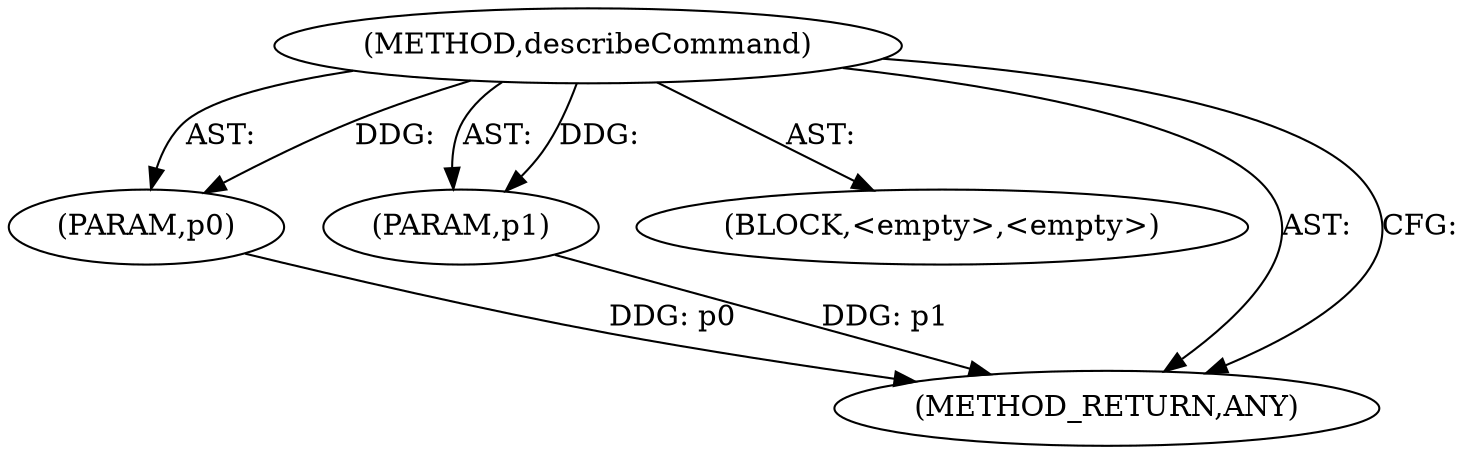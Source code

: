 digraph "describeCommand" {  
"111669149755" [label = <(METHOD,describeCommand)> ]
"115964117115" [label = <(PARAM,p0)> ]
"115964117116" [label = <(PARAM,p1)> ]
"25769803888" [label = <(BLOCK,&lt;empty&gt;,&lt;empty&gt;)> ]
"128849018939" [label = <(METHOD_RETURN,ANY)> ]
  "111669149755" -> "115964117115"  [ label = "AST: "] 
  "111669149755" -> "115964117116"  [ label = "AST: "] 
  "111669149755" -> "25769803888"  [ label = "AST: "] 
  "111669149755" -> "128849018939"  [ label = "AST: "] 
  "111669149755" -> "128849018939"  [ label = "CFG: "] 
  "115964117115" -> "128849018939"  [ label = "DDG: p0"] 
  "115964117116" -> "128849018939"  [ label = "DDG: p1"] 
  "111669149755" -> "115964117115"  [ label = "DDG: "] 
  "111669149755" -> "115964117116"  [ label = "DDG: "] 
}
